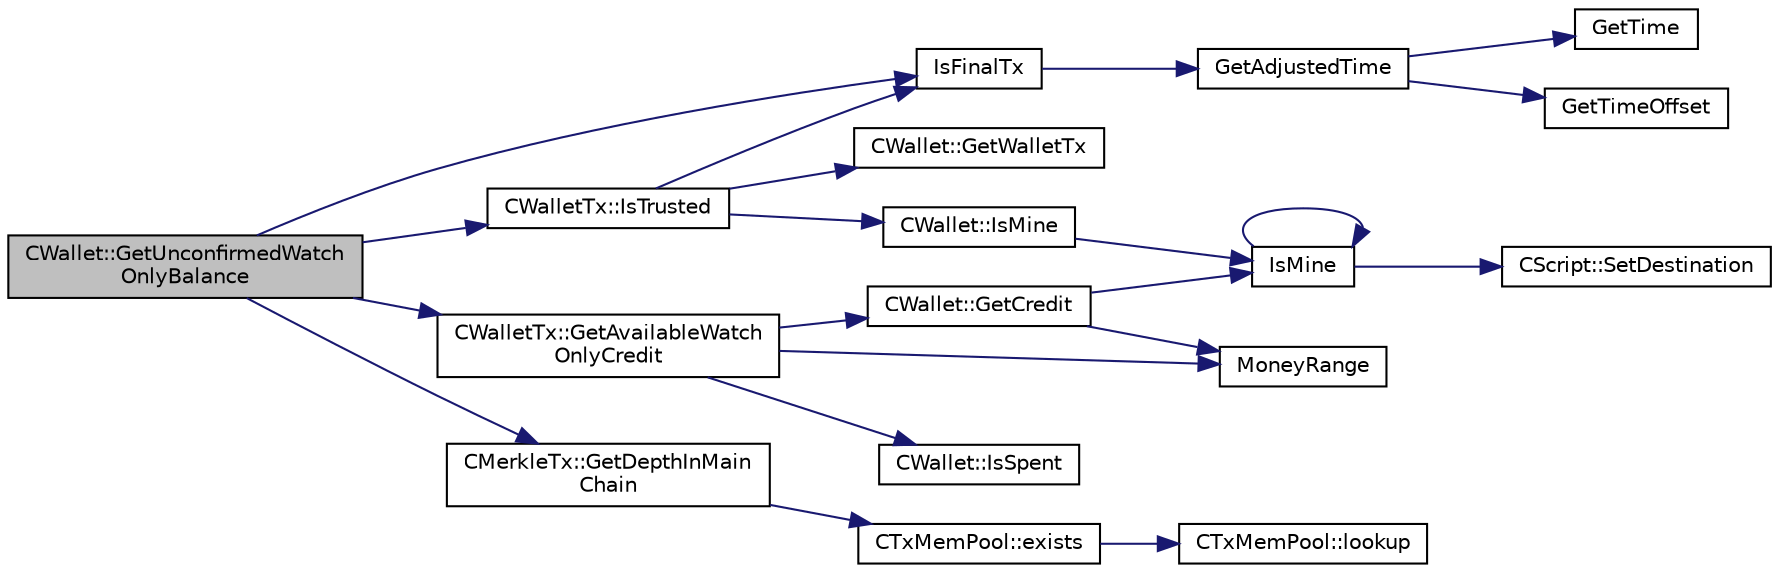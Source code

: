 digraph "CWallet::GetUnconfirmedWatchOnlyBalance"
{
  edge [fontname="Helvetica",fontsize="10",labelfontname="Helvetica",labelfontsize="10"];
  node [fontname="Helvetica",fontsize="10",shape=record];
  rankdir="LR";
  Node808 [label="CWallet::GetUnconfirmedWatch\lOnlyBalance",height=0.2,width=0.4,color="black", fillcolor="grey75", style="filled", fontcolor="black"];
  Node808 -> Node809 [color="midnightblue",fontsize="10",style="solid",fontname="Helvetica"];
  Node809 [label="IsFinalTx",height=0.2,width=0.4,color="black", fillcolor="white", style="filled",URL="$df/d0a/main_8cpp.html#adc332cd7ac94e639bb4239618341be19"];
  Node809 -> Node810 [color="midnightblue",fontsize="10",style="solid",fontname="Helvetica"];
  Node810 [label="GetAdjustedTime",height=0.2,width=0.4,color="black", fillcolor="white", style="filled",URL="$df/d2d/util_8cpp.html#a09f81b9c7650f898cf3cf305b87547e6"];
  Node810 -> Node811 [color="midnightblue",fontsize="10",style="solid",fontname="Helvetica"];
  Node811 [label="GetTime",height=0.2,width=0.4,color="black", fillcolor="white", style="filled",URL="$df/d2d/util_8cpp.html#a46fac5fba8ba905b5f9acb364f5d8c6f"];
  Node810 -> Node812 [color="midnightblue",fontsize="10",style="solid",fontname="Helvetica"];
  Node812 [label="GetTimeOffset",height=0.2,width=0.4,color="black", fillcolor="white", style="filled",URL="$df/d2d/util_8cpp.html#a50ca5344c75631267633f15cfe5e983e"];
  Node808 -> Node813 [color="midnightblue",fontsize="10",style="solid",fontname="Helvetica"];
  Node813 [label="CWalletTx::IsTrusted",height=0.2,width=0.4,color="black", fillcolor="white", style="filled",URL="$d6/d53/class_c_wallet_tx.html#a71efb0d5b5def8ae00a1d74b8741bfcb"];
  Node813 -> Node809 [color="midnightblue",fontsize="10",style="solid",fontname="Helvetica"];
  Node813 -> Node814 [color="midnightblue",fontsize="10",style="solid",fontname="Helvetica"];
  Node814 [label="CWallet::GetWalletTx",height=0.2,width=0.4,color="black", fillcolor="white", style="filled",URL="$d2/de5/class_c_wallet.html#ac496716bb889a5934fa27398aeb2330a"];
  Node813 -> Node815 [color="midnightblue",fontsize="10",style="solid",fontname="Helvetica"];
  Node815 [label="CWallet::IsMine",height=0.2,width=0.4,color="black", fillcolor="white", style="filled",URL="$d2/de5/class_c_wallet.html#a4eada57edc1c443564b8cc9b853d955c"];
  Node815 -> Node816 [color="midnightblue",fontsize="10",style="solid",fontname="Helvetica"];
  Node816 [label="IsMine",height=0.2,width=0.4,color="black", fillcolor="white", style="filled",URL="$dd/d0f/script_8cpp.html#adc59cf67d903c1ba1ef225561b85bfce"];
  Node816 -> Node817 [color="midnightblue",fontsize="10",style="solid",fontname="Helvetica"];
  Node817 [label="CScript::SetDestination",height=0.2,width=0.4,color="black", fillcolor="white", style="filled",URL="$d9/d4b/class_c_script.html#ad1b5a9077241aa06116040c4f1b7c31e"];
  Node816 -> Node816 [color="midnightblue",fontsize="10",style="solid",fontname="Helvetica"];
  Node808 -> Node818 [color="midnightblue",fontsize="10",style="solid",fontname="Helvetica"];
  Node818 [label="CMerkleTx::GetDepthInMain\lChain",height=0.2,width=0.4,color="black", fillcolor="white", style="filled",URL="$d1/dff/class_c_merkle_tx.html#a887a9f1a0b7fc64b43e42cec76b38ef9"];
  Node818 -> Node819 [color="midnightblue",fontsize="10",style="solid",fontname="Helvetica"];
  Node819 [label="CTxMemPool::exists",height=0.2,width=0.4,color="black", fillcolor="white", style="filled",URL="$db/d98/class_c_tx_mem_pool.html#a8b7a13b5289ab839d4460f41a7da9789"];
  Node819 -> Node820 [color="midnightblue",fontsize="10",style="solid",fontname="Helvetica"];
  Node820 [label="CTxMemPool::lookup",height=0.2,width=0.4,color="black", fillcolor="white", style="filled",URL="$db/d98/class_c_tx_mem_pool.html#ad6d9966cdeb4b6586f7186e709b4e77e"];
  Node808 -> Node821 [color="midnightblue",fontsize="10",style="solid",fontname="Helvetica"];
  Node821 [label="CWalletTx::GetAvailableWatch\lOnlyCredit",height=0.2,width=0.4,color="black", fillcolor="white", style="filled",URL="$d6/d53/class_c_wallet_tx.html#ac78c4da3c420b2b28370cba7044dd68d"];
  Node821 -> Node822 [color="midnightblue",fontsize="10",style="solid",fontname="Helvetica"];
  Node822 [label="CWallet::IsSpent",height=0.2,width=0.4,color="black", fillcolor="white", style="filled",URL="$d2/de5/class_c_wallet.html#a6adcf1c224ed3c3fe4b0b19f6fca75d8"];
  Node821 -> Node823 [color="midnightblue",fontsize="10",style="solid",fontname="Helvetica"];
  Node823 [label="CWallet::GetCredit",height=0.2,width=0.4,color="black", fillcolor="white", style="filled",URL="$d2/de5/class_c_wallet.html#aa60b69c7d4ea6063ed83b13d7c6fe695"];
  Node823 -> Node824 [color="midnightblue",fontsize="10",style="solid",fontname="Helvetica"];
  Node824 [label="MoneyRange",height=0.2,width=0.4,color="black", fillcolor="white", style="filled",URL="$dd/d2f/amount_8h.html#a12db56a9a1c931941f0943ecbb278aae"];
  Node823 -> Node816 [color="midnightblue",fontsize="10",style="solid",fontname="Helvetica"];
  Node821 -> Node824 [color="midnightblue",fontsize="10",style="solid",fontname="Helvetica"];
}

